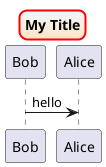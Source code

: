 {
  "sha1": "gz6moexymyy3mzv2uph5d6fa2ptucqq",
  "insertion": {
    "when": "2024-06-01T09:03:08.576Z",
    "url": "http://plantuml.sourceforge.net/qa/?qa=1831/border-thickness&show=5082#c5082",
    "user": "plantuml@gmail.com"
  }
}
@startuml
skinparam titleBorderRoundCorner 15
skinparam titleBorderThickness 2
skinparam titleBorderColor red
skinparam titleBackgroundColor AliceBlue-Bisque
title My Title
Bob -> Alice : hello
@enduml
